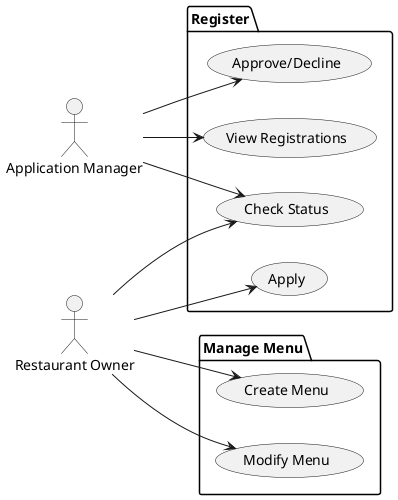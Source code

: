 @startuml
  left to right direction
  actor "Restaurant Owner" as RestaurantOwner
  actor "Application Manager" as ApplicationManager

  package Register {
    usecase "Approve/Decline" as ApproveDecline
    usecase "Apply" as Apply
    usecase "Check Status" as CheckStatus
    usecase "View Registrations" as ViewRegistrations
  }

  package "Manage Menu" {
    usecase "Create Menu" as CreateMenu
    usecase "Modify Menu" as ModifyMenu
  }

  ApplicationManager --> ViewRegistrations
  ApplicationManager --> CheckStatus
  ApplicationManager --> ApproveDecline
  RestaurantOwner --> Apply
  RestaurantOwner --> CheckStatus
  RestaurantOwner --> CreateMenu
  RestaurantOwner --> ModifyMenu
@enduml